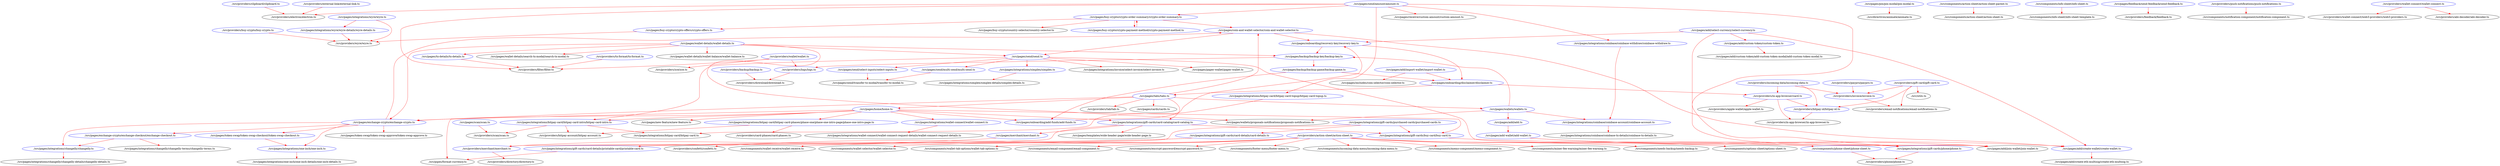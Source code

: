 digraph G {
  "./src/providers/wallet/wallet.ts" [ color = "blue" ];
  "./src/providers/filter/filter.ts";
  "./src/providers/logs/logs.ts" [ color = "blue" ];
  "./src/providers/zce/zce.ts";
  "./src/providers/tx-format/tx-format.ts" [ color = "blue" ];
  "./src/pages/send/amount/amount.ts" [ color = "blue" ];
  "./src/providers/electron/electron.ts";
  "./src/pages/buy-crypto/crypto-order-summary/crypto-order-summary.ts" [ color = "blue" ];
  "./src/pages/integrations/gift-cards/phone/phone.ts" [ color = "blue" ];
  "./src/pages/integrations/bitpay-card/bitpay-card-topup/bitpay-card-topup.ts" [ color = "blue" ];
  "./src/pages/receive/custom-amount/custom-amount.ts";
  "./src/pages/integrations/coinbase/coinbase-withdraw/coinbase-withdraw.ts" [ color = "blue" ];
  "./src/pages/tx-details/tx-details.ts" [ color = "blue" ];
  "./src/pages/backup/backup-key/backup-key.ts" [ color = "blue" ];
  "./src/pages/backup/backup-game/backup-game.ts" [ color = "blue" ];
  "./src/providers/buy-crypto/buy-crypto.ts" [ color = "blue" ];
  "./src/providers/wyre/wyre.ts";
  "./src/pages/integrations/wyre/wyre.ts" [ color = "blue" ];
  "./src/pages/integrations/wyre/wyre-details/wyre-details.ts" [ color = "blue" ];
  "./src/pages/buy-crypto/crypto-offers/crypto-offers.ts" [ color = "blue" ];
  "./src/providers/gift-card/gift-card.ts" [ color = "blue" ];
  "./src/providers/email-notifications/email-notifications.ts";
  "./src/providers/bitpay-id/bitpay-id.ts" [ color = "blue" ];
  "./src/providers/invoice/invoice.ts" [ color = "blue" ];
  "./src/utils.ts";
  "./src/pages/wallet-details/wallet-details.ts" [ color = "blue" ];
  "./src/pages/exchange-crypto/exchange-crypto.ts" [ color = "blue" ];
  "./src/pages/send/send.ts" [ color = "blue" ];
  "./src/pages/wallets/proposals-notifications/proposals-notifications.ts";
  "./src/pages/wallet-details/search-tx-modal/search-tx-modal.ts";
  "./src/pages/wallet-details/wallet-balance/wallet-balance.ts";
  "./src/pages/onboarding/recovery-key/recovery-key.ts" [ color = "blue" ];
  "./src/pages/onboarding/disclaimer/disclaimer.ts" [ color = "blue" ];
  "./src/pages/wallets/wallets.ts" [ color = "blue" ];
  "./src/pages/integrations/coinbase/coinbase-account/coinbase-account.ts" [ color = "blue" ];
  "./src/pages/add/add.ts" [ color = "blue" ];
  "./src/pages/add/import-wallet/import-wallet.ts" [ color = "blue" ];
  "./src/pages/includes/coin-selector/coin-selector.ts";
  "./src/pages/onboarding/add-funds/add-funds.ts" [ color = "blue" ];
  "./src/pages/add/select-currency/select-currency.ts" [ color = "blue" ];
  "./src/pages/add/join-wallet/join-wallet.ts";
  "./src/pages/add/create-wallet/create-wallet.ts" [ color = "blue" ];
  "./src/pages/add/custom-token/custom-token.ts" [ color = "blue" ];
  "./src/pages/add-wallet/add-wallet.ts" [ color = "blue" ];
  "./src/pages/integrations/bitpay-card/bitpay-card-intro/bitpay-card-intro.ts" [ color = "blue" ];
  "./src/pages/integrations/simplex/simplex.ts" [ color = "blue" ];
  "./src/pages/integrations/invoice/select-invoice/select-invoice.ts";
  "./src/pages/paper-wallet/paper-wallet.ts";
  "./src/pages/send/select-inputs/select-inputs.ts" [ color = "blue" ];
  "./src/pages/send/multi-send/multi-send.ts" [ color = "blue" ];
  "./src/pages/home/home.ts" [ color = "blue" ];
  "./src/pages/integrations/gift-cards/buy-card/buy-card.ts" [ color = "blue" ];
  "./src/pages/integrations/wallet-connect/wallet-connect.ts" [ color = "blue" ];
  "./src/pipes/format-currency.ts";
  "./src/pages/integrations/bitpay-card/bitpay-card-phases/phase-one/phase-one-intro-page/phase-one-intro-page.ts" [ color = "blue" ];
  "./src/pages/integrations/gift-cards/card-catalog/card-catalog.ts" [ color = "blue" ];
  "./src/pages/new-feature/new-feature.ts";
  "./src/pages/integrations/gift-cards/purchased-cards/purchased-cards.ts" [ color = "blue" ];
  "./src/providers/merchant/merchant.ts" [ color = "blue" ];
  "./src/pages/integrations/gift-cards/card-details/card-details.ts" [ color = "blue" ];
  "./src/pages/merchant/merchant.ts" [ color = "blue" ];
  "./src/pages/templates/wide-header-page/wide-header-page.ts";
  "./src/pages/tabs/tabs.ts" [ color = "blue" ];
  "./src/pages/coin-and-wallet-selector/coin-and-wallet-selector.ts" [ color = "blue" ];
  "./src/providers/tab/tab.ts";
  "./src/pages/cards/cards.ts";
  "./src/providers/external-link/external-link.ts" [ color = "blue" ];
  "./src/providers/clipboard/clipboard.ts" [ color = "blue" ];
  "./src/providers/bitpay-account/bitpay-account.ts";
  "./src/providers/scan/scan.ts";
  "./src/pages/integrations/bitpay-card/bitpay-card.ts";
  "./src/providers/card-phases/card-phases.ts";
  "./src/providers/incoming-data/incoming-data.ts" [ color = "blue" ];
  "./src/providers/in-app-browser/card.ts" [ color = "blue" ];
  "./src/providers/in-app-browser/in-app-browser.ts";
  "./src/providers/apple-wallet/apple-wallet.ts";
  "./src/providers/paypro/paypro.ts" [ color = "blue" ];
  "./src/pages/integrations/changelly/changelly.ts" [ color = "blue" ];
  "./src/pages/integrations/one-inch/one-inch.ts" [ color = "blue" ];
  "./src/pages/exchange-crypto/exchange-checkout/exchange-checkout.ts" [ color = "blue" ];
  "./src/pages/token-swap/token-swap-approve/token-swap-approve.ts";
  "./src/pages/token-swap/token-swap-checkout/token-swap-checkout.ts" [ color = "blue" ];
  "./src/pages/buy-crypto/country-selector/country-selector.ts";
  "./src/pages/buy-crypto/crypto-payment-method/crypto-payment-method.ts" [ color = "blue" ];
  "./src/pages/integrations/gift-cards/card-details/printable-card/printable-card.ts" [ color = "blue" ];
  "./src/pages/integrations/changelly/changelly-terms/changelly-terms.ts";
  "./src/providers/download/download.ts";
  "./src/providers/backup/backup.ts" [ color = "blue" ];
  "./src/pages/scan/scan.ts" [ color = "blue" ];
  "./src/pages/send/transfer-to-modal/transfer-to-modal.ts";
  "./src/pages/integrations/wallet-connect/wallet-connect-request-details/wallet-connect-request-details.ts";
  "./src/pages/pin/pin-modal/pin-modal.ts" [ color = "blue" ];
  "./src/directives/animate/animate.ts";
  "./src/providers/action-sheet/action-sheet.ts" [ color = "blue" ];
  "./src/components/email-component/email-component.ts";
  "./src/components/encrypt-password/encrypt-password.ts";
  "./src/components/footer-menu/footer-menu.ts";
  "./src/components/incoming-data-menu/incoming-data-menu.ts";
  "./src/components/memo-component/memo-component.ts";
  "./src/components/miner-fee-warning/miner-fee-warning.ts";
  "./src/components/needs-backup/needs-backup.ts";
  "./src/components/options-sheet/options-sheet.ts";
  "./src/components/phone-sheet/phone-sheet.ts" [ color = "blue" ];
  "./src/components/wallet-receive/wallet-receive.ts";
  "./src/components/wallet-selector/wallet-selector.ts";
  "./src/components/wallet-tab-options/wallet-tab-options.ts";
  "./src/components/action-sheet/action-sheet-parent.ts" [ color = "blue" ];
  "./src/components/action-sheet/action-sheet.ts";
  "./src/components/info-sheet/info-sheet.ts" [ color = "blue" ];
  "./src/components/info-sheet/info-sheet-template.ts";
  "./src/providers/phone/phone.ts";
  "./src/providers/confetti/confetti.ts";
  "./src/providers/directory/directory.ts";
  "./src/pages/feedback/send-feedback/send-feedback.ts" [ color = "blue" ];
  "./src/providers/feedback/feedback.ts";
  "./src/providers/push-notifications/push-notifications.ts" [ color = "blue" ];
  "./src/components/notification-component/notification-component.ts";
  "./src/providers/wallet-connect/wallet-connect.ts" [ color = "blue" ];
  "./src/providers/wallet-connect/web3-providers/web3-providers.ts";
  "./src/providers/abi-decoder/abi-decoder.ts";
  "./src/pages/add/create-eth-multisig/create-eth-multisig.ts";
  "./src/pages/add/custom-token/add-custom-token-modal/add-custom-token-modal.ts";
  "./src/pages/integrations/coinbase/coinbase-tx-details/coinbase-tx-details.ts";
  "./src/pages/integrations/simplex/simplex-details/simplex-details.ts";
  "./src/pages/integrations/changelly/changelly-details/changelly-details.ts";
  "./src/pages/integrations/one-inch/one-inch-details/one-inch-details.ts";
  "./src/providers/wallet/wallet.ts" -> "./src/providers/filter/filter.ts" [ color = "red" ];
  "./src/providers/wallet/wallet.ts" -> "./src/providers/logs/logs.ts" [ color = "red" ];
  "./src/providers/wallet/wallet.ts" -> "./src/providers/zce/zce.ts" [ color = "red" ];
  "./src/providers/tx-format/tx-format.ts" -> "./src/providers/filter/filter.ts" [ color = "red" ];
  "./src/pages/send/amount/amount.ts" -> "./src/providers/filter/filter.ts" [ color = "red" ];
  "./src/pages/send/amount/amount.ts" -> "./src/providers/electron/electron.ts" [ color = "red" ];
  "./src/pages/send/amount/amount.ts" -> "./src/pages/buy-crypto/crypto-order-summary/crypto-order-summary.ts" [ color = "red" ];
  "./src/pages/send/amount/amount.ts" -> "./src/pages/integrations/gift-cards/phone/phone.ts" [ color = "red" ];
  "./src/pages/send/amount/amount.ts" -> "./src/pages/integrations/bitpay-card/bitpay-card-topup/bitpay-card-topup.ts" [ color = "red" ];
  "./src/pages/send/amount/amount.ts" -> "./src/pages/receive/custom-amount/custom-amount.ts" [ color = "red" ];
  "./src/pages/send/amount/amount.ts" -> "./src/pages/integrations/coinbase/coinbase-withdraw/coinbase-withdraw.ts" [ color = "red" ];
  "./src/pages/tx-details/tx-details.ts" -> "./src/providers/filter/filter.ts" [ color = "red" ];
  "./src/pages/backup/backup-key/backup-key.ts" -> "./src/providers/logs/logs.ts" [ color = "red" ];
  "./src/pages/backup/backup-key/backup-key.ts" -> "./src/pages/backup/backup-game/backup-game.ts" [ color = "red" ];
  "./src/providers/buy-crypto/buy-crypto.ts" -> "./src/providers/wyre/wyre.ts" [ color = "red" ];
  "./src/pages/integrations/wyre/wyre.ts" -> "./src/providers/wyre/wyre.ts" [ color = "red" ];
  "./src/pages/integrations/wyre/wyre.ts" -> "./src/pages/integrations/wyre/wyre-details/wyre-details.ts" [ color = "red" ];
  "./src/pages/buy-crypto/crypto-offers/crypto-offers.ts" -> "./src/providers/wyre/wyre.ts" [ color = "red" ];
  "./src/pages/integrations/wyre/wyre-details/wyre-details.ts" -> "./src/providers/wyre/wyre.ts" [ color = "red" ];
  "./src/providers/gift-card/gift-card.ts" -> "./src/providers/email-notifications/email-notifications.ts" [ color = "red" ];
  "./src/providers/gift-card/gift-card.ts" -> "./src/providers/bitpay-id/bitpay-id.ts" [ color = "red" ];
  "./src/providers/gift-card/gift-card.ts" -> "./src/providers/invoice/invoice.ts" [ color = "red" ];
  "./src/providers/gift-card/gift-card.ts" -> "./src/utils.ts" [ color = "red" ];
  "./src/providers/invoice/invoice.ts" -> "./src/providers/email-notifications/email-notifications.ts" [ color = "red" ];
  "./src/pages/wallet-details/wallet-details.ts" -> "./src/pages/backup/backup-key/backup-key.ts" [ color = "red" ];
  "./src/pages/wallet-details/wallet-details.ts" -> "./src/pages/exchange-crypto/exchange-crypto.ts" [ color = "red" ];
  "./src/pages/wallet-details/wallet-details.ts" -> "./src/pages/send/send.ts" [ color = "red" ];
  "./src/pages/wallet-details/wallet-details.ts" -> "./src/pages/wallets/proposals-notifications/proposals-notifications.ts" [ color = "red" ];
  "./src/pages/wallet-details/wallet-details.ts" -> "./src/pages/tx-details/tx-details.ts" [ color = "red" ];
  "./src/pages/wallet-details/wallet-details.ts" -> "./src/pages/wallet-details/search-tx-modal/search-tx-modal.ts" [ color = "red" ];
  "./src/pages/wallet-details/wallet-details.ts" -> "./src/pages/wallet-details/wallet-balance/wallet-balance.ts" [ color = "red" ];
  "./src/pages/onboarding/recovery-key/recovery-key.ts" -> "./src/pages/backup/backup-key/backup-key.ts" [ color = "red" ];
  "./src/pages/onboarding/recovery-key/recovery-key.ts" -> "./src/pages/onboarding/disclaimer/disclaimer.ts" [ color = "red" ];
  "./src/pages/wallets/wallets.ts" -> "./src/pages/backup/backup-key/backup-key.ts" [ color = "red" ];
  "./src/pages/wallets/wallets.ts" -> "./src/pages/integrations/coinbase/coinbase-account/coinbase-account.ts" [ color = "red" ];
  "./src/pages/wallets/wallets.ts" -> "./src/pages/add/add.ts" [ color = "red" ];
  "./src/pages/wallets/wallets.ts" -> "./src/pages/wallets/proposals-notifications/proposals-notifications.ts" [ color = "red" ];
  "./src/pages/add/import-wallet/import-wallet.ts" -> "./src/pages/onboarding/disclaimer/disclaimer.ts" [ color = "red" ];
  "./src/pages/add/import-wallet/import-wallet.ts" -> "./src/pages/includes/coin-selector/coin-selector.ts" [ color = "red" ];
  "./src/pages/backup/backup-game/backup-game.ts" -> "./src/pages/onboarding/disclaimer/disclaimer.ts" [ color = "red" ];
  "./src/pages/backup/backup-game/backup-game.ts" -> "./src/pages/onboarding/add-funds/add-funds.ts" [ color = "red" ];
  "./src/pages/add/select-currency/select-currency.ts" -> "./src/pages/add/join-wallet/join-wallet.ts" [ color = "red" ];
  "./src/pages/add/select-currency/select-currency.ts" -> "./src/pages/add/create-wallet/create-wallet.ts" [ color = "red" ];
  "./src/pages/add/select-currency/select-currency.ts" -> "./src/pages/onboarding/recovery-key/recovery-key.ts" [ color = "red" ];
  "./src/pages/add/select-currency/select-currency.ts" -> "./src/pages/add/custom-token/custom-token.ts" [ color = "red" ];
  "./src/pages/add-wallet/add-wallet.ts" -> "./src/pages/add/join-wallet/join-wallet.ts" [ color = "red" ];
  "./src/pages/add-wallet/add-wallet.ts" -> "./src/pages/add/create-wallet/create-wallet.ts" [ color = "red" ];
  "./src/pages/send/send.ts" -> "./src/pages/add/join-wallet/join-wallet.ts" [ color = "red" ];
  "./src/pages/send/send.ts" -> "./src/pages/integrations/bitpay-card/bitpay-card-intro/bitpay-card-intro.ts" [ color = "red" ];
  "./src/pages/send/send.ts" -> "./src/pages/integrations/simplex/simplex.ts" [ color = "red" ];
  "./src/pages/send/send.ts" -> "./src/pages/integrations/invoice/select-invoice/select-invoice.ts" [ color = "red" ];
  "./src/pages/send/send.ts" -> "./src/pages/paper-wallet/paper-wallet.ts" [ color = "red" ];
  "./src/pages/send/send.ts" -> "./src/pages/send/select-inputs/select-inputs.ts" [ color = "red" ];
  "./src/pages/send/send.ts" -> "./src/pages/send/multi-send/multi-send.ts" [ color = "red" ];
  "./src/pages/home/home.ts" -> "./src/pages/integrations/bitpay-card/bitpay-card-intro/bitpay-card-intro.ts" [ color = "red" ];
  "./src/pages/home/home.ts" -> "./src/pages/integrations/gift-cards/buy-card/buy-card.ts" [ color = "red" ];
  "./src/pages/home/home.ts" -> "./src/pages/exchange-crypto/exchange-crypto.ts" [ color = "red" ];
  "./src/pages/home/home.ts" -> "./src/pages/integrations/wallet-connect/wallet-connect.ts" [ color = "red" ];
  "./src/pages/home/home.ts" -> "./src/pipes/format-currency.ts" [ color = "red" ];
  "./src/pages/home/home.ts" -> "./src/pages/integrations/bitpay-card/bitpay-card-phases/phase-one/phase-one-intro-page/phase-one-intro-page.ts" [ color = "red" ];
  "./src/pages/home/home.ts" -> "./src/pages/integrations/gift-cards/card-catalog/card-catalog.ts" [ color = "red" ];
  "./src/pages/home/home.ts" -> "./src/pages/onboarding/add-funds/add-funds.ts" [ color = "red" ];
  "./src/pages/home/home.ts" -> "./src/pages/new-feature/new-feature.ts" [ color = "red" ];
  "./src/pages/integrations/gift-cards/purchased-cards/purchased-cards.ts" -> "./src/pages/integrations/gift-cards/buy-card/buy-card.ts" [ color = "red" ];
  "./src/pages/integrations/gift-cards/purchased-cards/purchased-cards.ts" -> "./src/providers/merchant/merchant.ts" [ color = "red" ];
  "./src/pages/integrations/gift-cards/purchased-cards/purchased-cards.ts" -> "./src/pages/integrations/gift-cards/card-details/card-details.ts" [ color = "red" ];
  "./src/pages/integrations/gift-cards/card-catalog/card-catalog.ts" -> "./src/pages/integrations/gift-cards/buy-card/buy-card.ts" [ color = "red" ];
  "./src/pages/integrations/gift-cards/card-catalog/card-catalog.ts" -> "./src/providers/merchant/merchant.ts" [ color = "red" ];
  "./src/pages/integrations/gift-cards/card-catalog/card-catalog.ts" -> "./src/pages/merchant/merchant.ts" [ color = "red" ];
  "./src/pages/integrations/gift-cards/card-catalog/card-catalog.ts" -> "./src/pages/templates/wide-header-page/wide-header-page.ts" [ color = "red" ];
  "./src/pages/tabs/tabs.ts" -> "./src/pages/exchange-crypto/exchange-crypto.ts" [ color = "red" ];
  "./src/pages/tabs/tabs.ts" -> "./src/pages/coin-and-wallet-selector/coin-and-wallet-selector.ts" [ color = "red" ];
  "./src/pages/tabs/tabs.ts" -> "./src/pages/integrations/gift-cards/card-catalog/card-catalog.ts" [ color = "red" ];
  "./src/pages/tabs/tabs.ts" -> "./src/providers/tab/tab.ts" [ color = "red" ];
  "./src/pages/tabs/tabs.ts" -> "./src/pages/cards/cards.ts" [ color = "red" ];
  "./src/pages/tabs/tabs.ts" -> "./src/pages/home/home.ts" [ color = "red" ];
  "./src/pages/tabs/tabs.ts" -> "./src/pages/wallets/wallets.ts" [ color = "red" ];
  "./src/providers/external-link/external-link.ts" -> "./src/providers/electron/electron.ts" [ color = "red" ];
  "./src/providers/clipboard/clipboard.ts" -> "./src/providers/electron/electron.ts" [ color = "red" ];
  "./src/pages/integrations/bitpay-card/bitpay-card-intro/bitpay-card-intro.ts" -> "./src/providers/bitpay-account/bitpay-account.ts" [ color = "red" ];
  "./src/pages/integrations/bitpay-card/bitpay-card-intro/bitpay-card-intro.ts" -> "./src/providers/scan/scan.ts" [ color = "red" ];
  "./src/pages/integrations/bitpay-card/bitpay-card-intro/bitpay-card-intro.ts" -> "./src/pages/integrations/bitpay-card/bitpay-card.ts" [ color = "red" ];
  "./src/pages/integrations/bitpay-card/bitpay-card-phases/phase-one/phase-one-intro-page/phase-one-intro-page.ts" -> "./src/providers/bitpay-account/bitpay-account.ts" [ color = "red" ];
  "./src/pages/integrations/bitpay-card/bitpay-card-phases/phase-one/phase-one-intro-page/phase-one-intro-page.ts" -> "./src/providers/card-phases/card-phases.ts" [ color = "red" ];
  "./src/providers/incoming-data/incoming-data.ts" -> "./src/providers/bitpay-id/bitpay-id.ts" [ color = "red" ];
  "./src/providers/incoming-data/incoming-data.ts" -> "./src/providers/in-app-browser/card.ts" [ color = "red" ];
  "./src/providers/incoming-data/incoming-data.ts" -> "./src/providers/invoice/invoice.ts" [ color = "red" ];
  "./src/providers/in-app-browser/card.ts" -> "./src/providers/bitpay-id/bitpay-id.ts" [ color = "red" ];
  "./src/providers/in-app-browser/card.ts" -> "./src/providers/in-app-browser/in-app-browser.ts" [ color = "red" ];
  "./src/providers/in-app-browser/card.ts" -> "./src/providers/apple-wallet/apple-wallet.ts" [ color = "red" ];
  "./src/pages/onboarding/disclaimer/disclaimer.ts" -> "./src/providers/in-app-browser/card.ts" [ color = "red" ];
  "./src/pages/onboarding/disclaimer/disclaimer.ts" -> "./src/pages/tabs/tabs.ts" [ color = "red" ];
  "./src/providers/paypro/paypro.ts" -> "./src/providers/invoice/invoice.ts" [ color = "red" ];
  "./src/pages/merchant/merchant.ts" -> "./src/providers/merchant/merchant.ts" [ color = "red" ];
  "./src/pages/coin-and-wallet-selector/coin-and-wallet-selector.ts" -> "./src/pages/add/create-wallet/create-wallet.ts" [ color = "red" ];
  "./src/pages/coin-and-wallet-selector/coin-and-wallet-selector.ts" -> "./src/pages/onboarding/recovery-key/recovery-key.ts" [ color = "red" ];
  "./src/pages/coin-and-wallet-selector/coin-and-wallet-selector.ts" -> "./src/pages/send/send.ts" [ color = "red" ];
  "./src/pages/exchange-crypto/exchange-crypto.ts" -> "./src/pages/coin-and-wallet-selector/coin-and-wallet-selector.ts" [ color = "red" ];
  "./src/pages/exchange-crypto/exchange-crypto.ts" -> "./src/pages/integrations/changelly/changelly.ts" [ color = "red" ];
  "./src/pages/exchange-crypto/exchange-crypto.ts" -> "./src/pages/integrations/one-inch/one-inch.ts" [ color = "red" ];
  "./src/pages/exchange-crypto/exchange-crypto.ts" -> "./src/pages/exchange-crypto/exchange-checkout/exchange-checkout.ts" [ color = "red" ];
  "./src/pages/exchange-crypto/exchange-crypto.ts" -> "./src/pages/token-swap/token-swap-approve/token-swap-approve.ts" [ color = "red" ];
  "./src/pages/exchange-crypto/exchange-crypto.ts" -> "./src/pages/token-swap/token-swap-checkout/token-swap-checkout.ts" [ color = "red" ];
  "./src/pages/buy-crypto/crypto-order-summary/crypto-order-summary.ts" -> "./src/pages/coin-and-wallet-selector/coin-and-wallet-selector.ts" [ color = "red" ];
  "./src/pages/buy-crypto/crypto-order-summary/crypto-order-summary.ts" -> "./src/pages/buy-crypto/country-selector/country-selector.ts" [ color = "red" ];
  "./src/pages/buy-crypto/crypto-order-summary/crypto-order-summary.ts" -> "./src/pages/buy-crypto/crypto-offers/crypto-offers.ts" [ color = "red" ];
  "./src/pages/buy-crypto/crypto-order-summary/crypto-order-summary.ts" -> "./src/pages/buy-crypto/crypto-payment-method/crypto-payment-method.ts" [ color = "red" ];
  "./src/pages/onboarding/add-funds/add-funds.ts" -> "./src/pages/onboarding/recovery-key/recovery-key.ts" [ color = "red" ];
  "./src/pages/integrations/coinbase/coinbase-withdraw/coinbase-withdraw.ts" -> "./src/pages/integrations/coinbase/coinbase-account/coinbase-account.ts" [ color = "red" ];
  "./src/pages/integrations/gift-cards/card-details/printable-card/printable-card.ts" -> "./src/pipes/format-currency.ts" [ color = "red" ];
  "./src/pages/exchange-crypto/exchange-checkout/exchange-checkout.ts" -> "./src/pages/integrations/changelly/changelly.ts" [ color = "red" ];
  "./src/pages/exchange-crypto/exchange-checkout/exchange-checkout.ts" -> "./src/pages/integrations/changelly/changelly-terms/changelly-terms.ts" [ color = "red" ];
  "./src/pages/token-swap/token-swap-checkout/token-swap-checkout.ts" -> "./src/pages/integrations/one-inch/one-inch.ts" [ color = "red" ];
  "./src/providers/logs/logs.ts" -> "./src/providers/download/download.ts" [ color = "red" ];
  "./src/providers/backup/backup.ts" -> "./src/providers/download/download.ts" [ color = "red" ];
  "./src/providers/bitpay-id/bitpay-id.ts" -> "./src/providers/in-app-browser/in-app-browser.ts" [ color = "red" ];
  "./src/pages/scan/scan.ts" -> "./src/providers/scan/scan.ts" [ color = "red" ];
  "./src/pages/add/add.ts" -> "./src/pages/add-wallet/add-wallet.ts" [ color = "red" ];
  "./src/pages/integrations/bitpay-card/bitpay-card-topup/bitpay-card-topup.ts" -> "./src/pages/integrations/bitpay-card/bitpay-card.ts" [ color = "red" ];
  "./src/pages/buy-crypto/crypto-payment-method/crypto-payment-method.ts" -> "./src/pages/buy-crypto/crypto-order-summary/crypto-order-summary.ts" [ color = "red" ];
  "./src/pages/integrations/gift-cards/buy-card/buy-card.ts" -> "./src/pages/integrations/gift-cards/phone/phone.ts" [ color = "red" ];
  "./src/pages/send/select-inputs/select-inputs.ts" -> "./src/pages/send/transfer-to-modal/transfer-to-modal.ts" [ color = "red" ];
  "./src/pages/send/multi-send/multi-send.ts" -> "./src/pages/send/transfer-to-modal/transfer-to-modal.ts" [ color = "red" ];
  "./src/pages/integrations/wallet-connect/wallet-connect.ts" -> "./src/pages/integrations/wallet-connect/wallet-connect-request-details/wallet-connect-request-details.ts" [ color = "red" ];
  "./src/pages/pin/pin-modal/pin-modal.ts" -> "./src/directives/animate/animate.ts" [ color = "red" ];
  "./src/providers/action-sheet/action-sheet.ts" -> "./src/components/email-component/email-component.ts" [ color = "red" ];
  "./src/providers/action-sheet/action-sheet.ts" -> "./src/components/encrypt-password/encrypt-password.ts" [ color = "red" ];
  "./src/providers/action-sheet/action-sheet.ts" -> "./src/components/footer-menu/footer-menu.ts" [ color = "red" ];
  "./src/providers/action-sheet/action-sheet.ts" -> "./src/components/incoming-data-menu/incoming-data-menu.ts" [ color = "red" ];
  "./src/providers/action-sheet/action-sheet.ts" -> "./src/components/memo-component/memo-component.ts" [ color = "red" ];
  "./src/providers/action-sheet/action-sheet.ts" -> "./src/components/miner-fee-warning/miner-fee-warning.ts" [ color = "red" ];
  "./src/providers/action-sheet/action-sheet.ts" -> "./src/components/needs-backup/needs-backup.ts" [ color = "red" ];
  "./src/providers/action-sheet/action-sheet.ts" -> "./src/components/options-sheet/options-sheet.ts" [ color = "red" ];
  "./src/providers/action-sheet/action-sheet.ts" -> "./src/components/phone-sheet/phone-sheet.ts" [ color = "red" ];
  "./src/providers/action-sheet/action-sheet.ts" -> "./src/components/wallet-receive/wallet-receive.ts" [ color = "red" ];
  "./src/providers/action-sheet/action-sheet.ts" -> "./src/components/wallet-selector/wallet-selector.ts" [ color = "red" ];
  "./src/providers/action-sheet/action-sheet.ts" -> "./src/components/wallet-tab-options/wallet-tab-options.ts" [ color = "red" ];
  "./src/components/action-sheet/action-sheet-parent.ts" -> "./src/components/action-sheet/action-sheet.ts" [ color = "red" ];
  "./src/components/info-sheet/info-sheet.ts" -> "./src/components/info-sheet/info-sheet-template.ts" [ color = "red" ];
  "./src/pages/integrations/gift-cards/phone/phone.ts" -> "./src/providers/phone/phone.ts" [ color = "red" ];
  "./src/components/phone-sheet/phone-sheet.ts" -> "./src/providers/phone/phone.ts" [ color = "red" ];
  "./src/pages/integrations/gift-cards/card-details/card-details.ts" -> "./src/providers/confetti/confetti.ts" [ color = "red" ];
  "./src/pages/integrations/gift-cards/card-details/card-details.ts" -> "./src/pages/integrations/gift-cards/card-details/printable-card/printable-card.ts" [ color = "red" ];
  "./src/providers/merchant/merchant.ts" -> "./src/providers/directory/directory.ts" [ color = "red" ];
  "./src/pages/feedback/send-feedback/send-feedback.ts" -> "./src/providers/feedback/feedback.ts" [ color = "red" ];
  "./src/providers/push-notifications/push-notifications.ts" -> "./src/components/notification-component/notification-component.ts" [ color = "red" ];
  "./src/providers/wallet-connect/wallet-connect.ts" -> "./src/providers/wallet-connect/web3-providers/web3-providers.ts" [ color = "red" ];
  "./src/providers/wallet-connect/wallet-connect.ts" -> "./src/providers/abi-decoder/abi-decoder.ts" [ color = "red" ];
  "./src/pages/add/create-wallet/create-wallet.ts" -> "./src/pages/add/create-eth-multisig/create-eth-multisig.ts" [ color = "red" ];
  "./src/pages/add/custom-token/custom-token.ts" -> "./src/pages/add/custom-token/add-custom-token-modal/add-custom-token-modal.ts" [ color = "red" ];
  "./src/pages/integrations/coinbase/coinbase-account/coinbase-account.ts" -> "./src/pages/integrations/coinbase/coinbase-tx-details/coinbase-tx-details.ts" [ color = "red" ];
  "./src/pages/integrations/simplex/simplex.ts" -> "./src/pages/integrations/simplex/simplex-details/simplex-details.ts" [ color = "red" ];
  "./src/pages/integrations/changelly/changelly.ts" -> "./src/pages/integrations/changelly/changelly-details/changelly-details.ts" [ color = "red" ];
  "./src/pages/integrations/one-inch/one-inch.ts" -> "./src/pages/integrations/one-inch/one-inch-details/one-inch-details.ts" [ color = "red" ];
}
